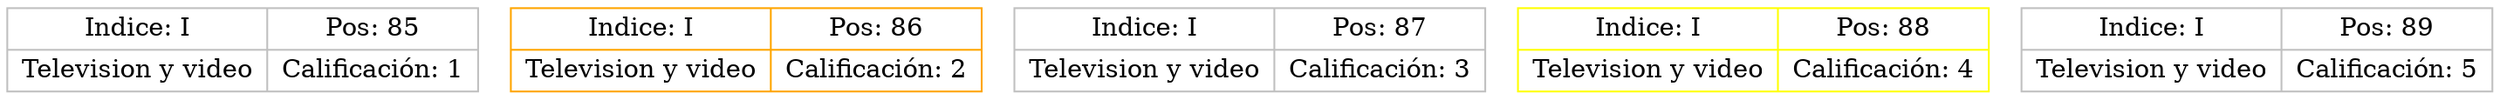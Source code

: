 digraph Daniel17{
node[shape=record];
node85[color=gray, fillcolor=yellow, label="{Indice: I|Television y video}|{Pos: 85|Calificación: 1}"];
node86[color=orange, fillcolor=red, label="{Indice: I|Television y video}|{Pos: 86|Calificación: 2}"];
node87[color=gray, fillcolor=pink, label="{Indice: I|Television y video}|{Pos: 87|Calificación: 3}"];
node88[color=yellow, fillcolor=orange, label="{Indice: I|Television y video}|{Pos: 88|Calificación: 4}"];
node89[color=gray, fillcolor=yellow, label="{Indice: I|Television y video}|{Pos: 89|Calificación: 5}"];
}